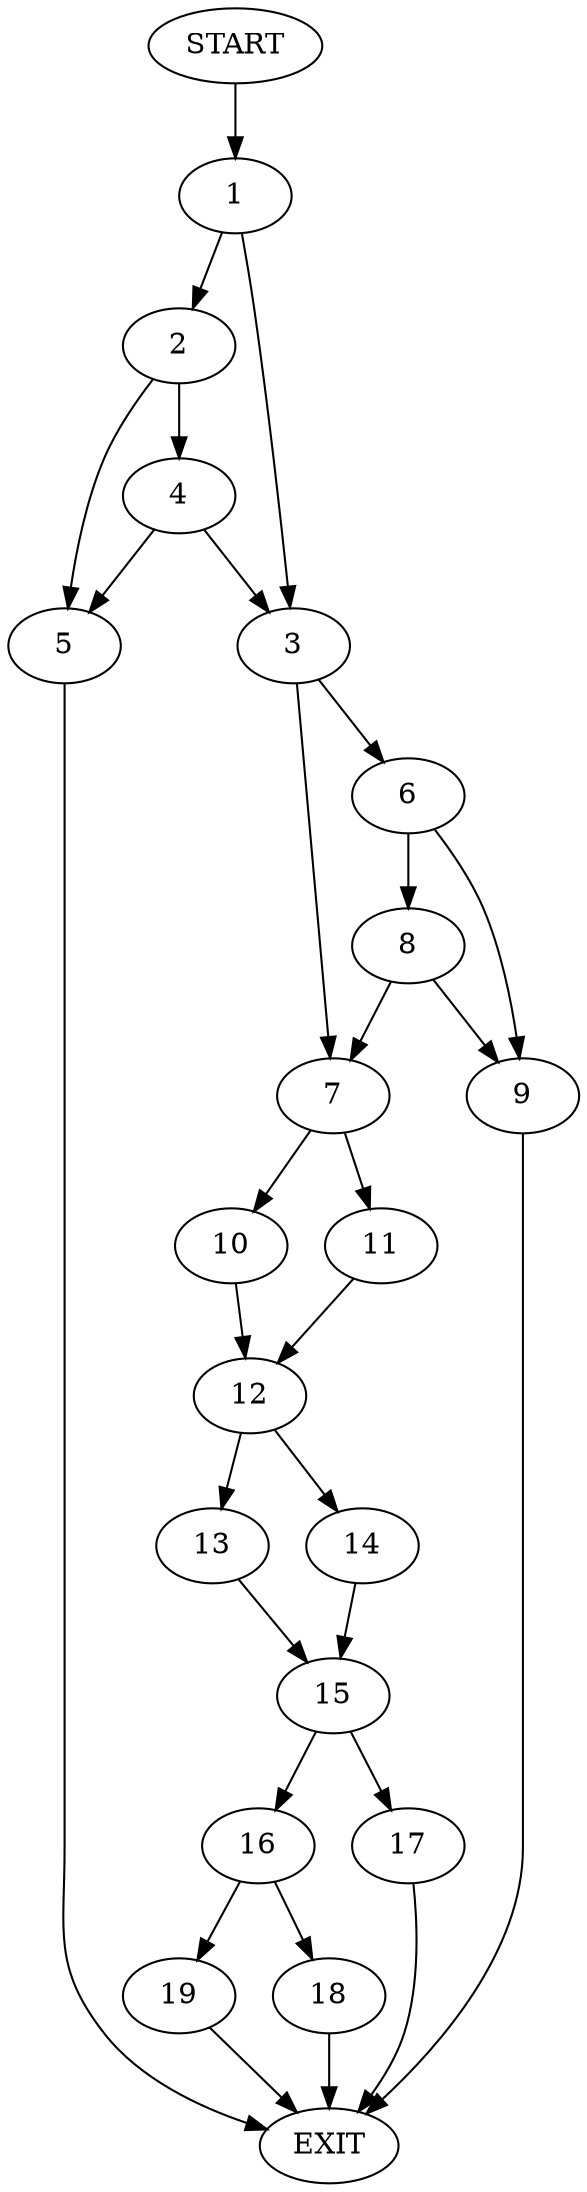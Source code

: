 digraph {
0 [label="START"]
20 [label="EXIT"]
0 -> 1
1 -> 2
1 -> 3
2 -> 4
2 -> 5
3 -> 6
3 -> 7
4 -> 3
4 -> 5
5 -> 20
6 -> 8
6 -> 9
7 -> 10
7 -> 11
9 -> 20
8 -> 7
8 -> 9
10 -> 12
11 -> 12
12 -> 13
12 -> 14
13 -> 15
14 -> 15
15 -> 16
15 -> 17
17 -> 20
16 -> 18
16 -> 19
18 -> 20
19 -> 20
}
